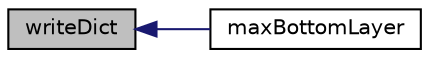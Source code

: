 digraph "writeDict"
{
  bgcolor="transparent";
  edge [fontname="Helvetica",fontsize="10",labelfontname="Helvetica",labelfontsize="10"];
  node [fontname="Helvetica",fontsize="10",shape=record];
  rankdir="LR";
  Node413 [label="writeDict",height=0.2,width=0.4,color="black", fillcolor="grey75", style="filled", fontcolor="black"];
  Node413 -> Node414 [dir="back",color="midnightblue",fontsize="10",style="solid",fontname="Helvetica"];
  Node414 [label="maxBottomLayer",height=0.2,width=0.4,color="black",URL="$a22589.html#a396acc1ee38631c6946e55a64fcbec0d"];
}
